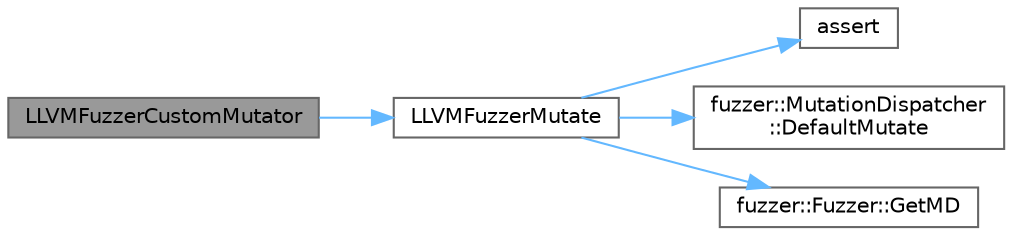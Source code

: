 digraph "LLVMFuzzerCustomMutator"
{
 // LATEX_PDF_SIZE
  bgcolor="transparent";
  edge [fontname=Helvetica,fontsize=10,labelfontname=Helvetica,labelfontsize=10];
  node [fontname=Helvetica,fontsize=10,shape=box,height=0.2,width=0.4];
  rankdir="LR";
  Node1 [id="Node000001",label="LLVMFuzzerCustomMutator",height=0.2,width=0.4,color="gray40", fillcolor="grey60", style="filled", fontcolor="black",tooltip=" "];
  Node1 -> Node2 [id="edge1_Node000001_Node000002",color="steelblue1",style="solid",tooltip=" "];
  Node2 [id="Node000002",label="LLVMFuzzerMutate",height=0.2,width=0.4,color="grey40", fillcolor="white", style="filled",URL="$_fuzzer_loop_8cpp.html#a707cf06cec36db401461e605e1515f51",tooltip=" "];
  Node2 -> Node3 [id="edge2_Node000002_Node000003",color="steelblue1",style="solid",tooltip=" "];
  Node3 [id="Node000003",label="assert",height=0.2,width=0.4,color="grey40", fillcolor="white", style="filled",URL="$_fuzzer_trace_p_c_8cpp.html#aa099297e8e2ed3ff1bcc3de3ff413238",tooltip=" "];
  Node2 -> Node4 [id="edge3_Node000002_Node000004",color="steelblue1",style="solid",tooltip=" "];
  Node4 [id="Node000004",label="fuzzer::MutationDispatcher\l::DefaultMutate",height=0.2,width=0.4,color="grey40", fillcolor="white", style="filled",URL="$classfuzzer_1_1_mutation_dispatcher.html#a8c0a901b3167282ed07de767de9ed01f",tooltip=" "];
  Node2 -> Node5 [id="edge4_Node000002_Node000005",color="steelblue1",style="solid",tooltip=" "];
  Node5 [id="Node000005",label="fuzzer::Fuzzer::GetMD",height=0.2,width=0.4,color="grey40", fillcolor="white", style="filled",URL="$classfuzzer_1_1_fuzzer.html#a8b8d0ef2f5292085afb55957ac513b24",tooltip=" "];
}
